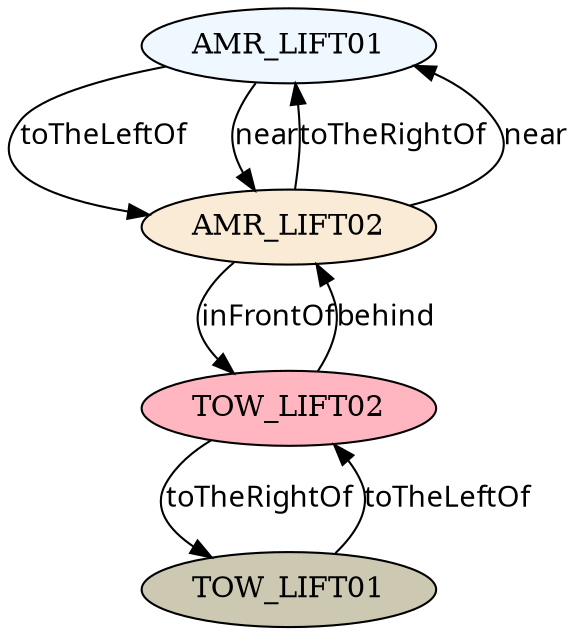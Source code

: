 // The Scene Graph
digraph {
	node [fillcolor=aliceblue style=filled]
	0 [label=AMR_LIFT01]
	node [fillcolor=antiquewhite style=filled]
	1 [label=AMR_LIFT02]
	node [fillcolor=cornsilk3 style=filled]
	2 [label=TOW_LIFT01]
	node [fillcolor=lightpink style=filled]
	3 [label=TOW_LIFT02]
	edge [color=black fontname=Sans style=filled]
	0 -> 1 [label=toTheLeftOf]
	0 -> 1 [label=near]
	1 -> 0 [label=toTheRightOf]
	1 -> 0 [label=near]
	1 -> 3 [label=inFrontOf]
	2 -> 3 [label=toTheLeftOf]
	3 -> 1 [label=behind]
	3 -> 2 [label=toTheRightOf]
}
